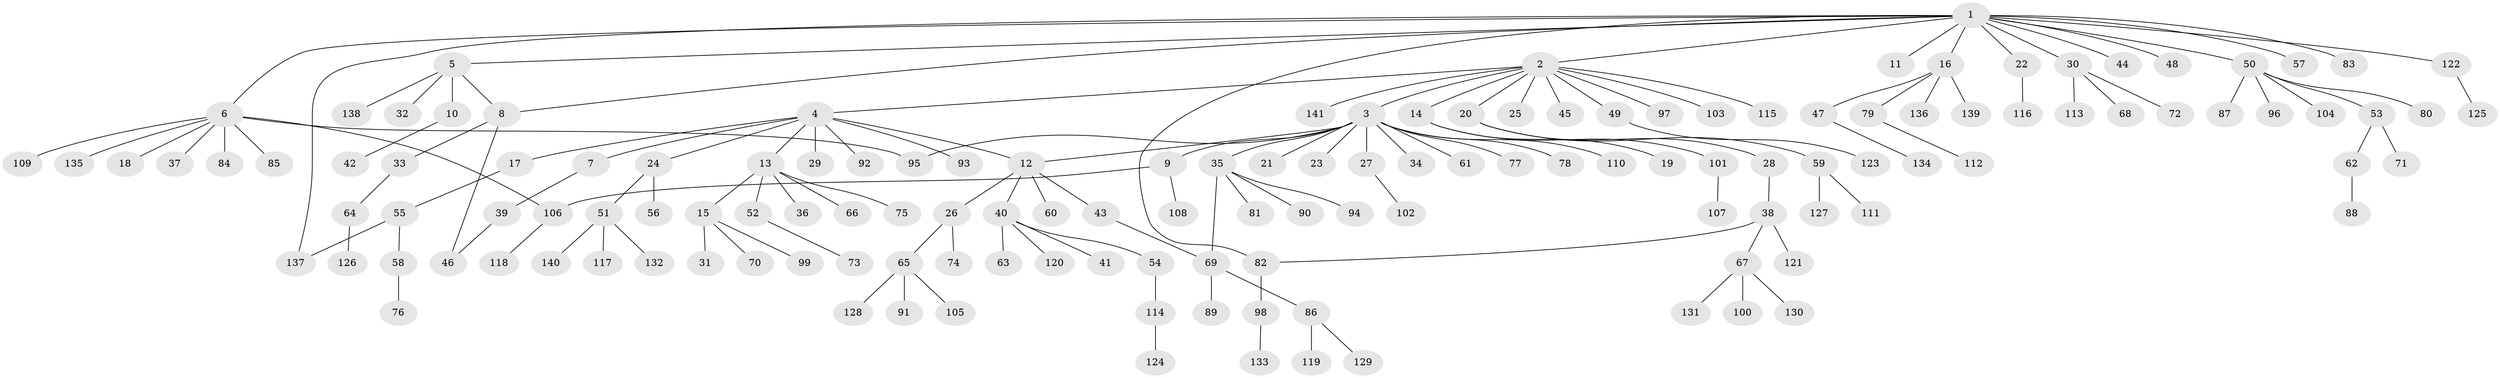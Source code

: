 // coarse degree distribution, {15: 0.011764705882352941, 11: 0.011764705882352941, 12: 0.011764705882352941, 8: 0.011764705882352941, 4: 0.058823529411764705, 3: 0.07058823529411765, 2: 0.21176470588235294, 1: 0.5764705882352941, 5: 0.03529411764705882}
// Generated by graph-tools (version 1.1) at 2025/50/03/04/25 22:50:33]
// undirected, 141 vertices, 148 edges
graph export_dot {
  node [color=gray90,style=filled];
  1;
  2;
  3;
  4;
  5;
  6;
  7;
  8;
  9;
  10;
  11;
  12;
  13;
  14;
  15;
  16;
  17;
  18;
  19;
  20;
  21;
  22;
  23;
  24;
  25;
  26;
  27;
  28;
  29;
  30;
  31;
  32;
  33;
  34;
  35;
  36;
  37;
  38;
  39;
  40;
  41;
  42;
  43;
  44;
  45;
  46;
  47;
  48;
  49;
  50;
  51;
  52;
  53;
  54;
  55;
  56;
  57;
  58;
  59;
  60;
  61;
  62;
  63;
  64;
  65;
  66;
  67;
  68;
  69;
  70;
  71;
  72;
  73;
  74;
  75;
  76;
  77;
  78;
  79;
  80;
  81;
  82;
  83;
  84;
  85;
  86;
  87;
  88;
  89;
  90;
  91;
  92;
  93;
  94;
  95;
  96;
  97;
  98;
  99;
  100;
  101;
  102;
  103;
  104;
  105;
  106;
  107;
  108;
  109;
  110;
  111;
  112;
  113;
  114;
  115;
  116;
  117;
  118;
  119;
  120;
  121;
  122;
  123;
  124;
  125;
  126;
  127;
  128;
  129;
  130;
  131;
  132;
  133;
  134;
  135;
  136;
  137;
  138;
  139;
  140;
  141;
  1 -- 2;
  1 -- 5;
  1 -- 6;
  1 -- 8;
  1 -- 11;
  1 -- 16;
  1 -- 22;
  1 -- 30;
  1 -- 44;
  1 -- 48;
  1 -- 50;
  1 -- 57;
  1 -- 82;
  1 -- 83;
  1 -- 122;
  1 -- 137;
  2 -- 3;
  2 -- 4;
  2 -- 14;
  2 -- 20;
  2 -- 25;
  2 -- 45;
  2 -- 49;
  2 -- 97;
  2 -- 103;
  2 -- 115;
  2 -- 141;
  3 -- 9;
  3 -- 12;
  3 -- 21;
  3 -- 23;
  3 -- 27;
  3 -- 34;
  3 -- 35;
  3 -- 61;
  3 -- 77;
  3 -- 78;
  3 -- 95;
  3 -- 110;
  4 -- 7;
  4 -- 12;
  4 -- 13;
  4 -- 17;
  4 -- 24;
  4 -- 29;
  4 -- 92;
  4 -- 93;
  5 -- 8;
  5 -- 10;
  5 -- 32;
  5 -- 138;
  6 -- 18;
  6 -- 37;
  6 -- 84;
  6 -- 85;
  6 -- 95;
  6 -- 106;
  6 -- 109;
  6 -- 135;
  7 -- 39;
  8 -- 33;
  8 -- 46;
  9 -- 106;
  9 -- 108;
  10 -- 42;
  12 -- 26;
  12 -- 40;
  12 -- 43;
  12 -- 60;
  13 -- 15;
  13 -- 36;
  13 -- 52;
  13 -- 66;
  13 -- 75;
  14 -- 19;
  14 -- 101;
  15 -- 31;
  15 -- 70;
  15 -- 99;
  16 -- 47;
  16 -- 79;
  16 -- 136;
  16 -- 139;
  17 -- 55;
  20 -- 28;
  20 -- 59;
  22 -- 116;
  24 -- 51;
  24 -- 56;
  26 -- 65;
  26 -- 74;
  27 -- 102;
  28 -- 38;
  30 -- 68;
  30 -- 72;
  30 -- 113;
  33 -- 64;
  35 -- 69;
  35 -- 81;
  35 -- 90;
  35 -- 94;
  38 -- 67;
  38 -- 82;
  38 -- 121;
  39 -- 46;
  40 -- 41;
  40 -- 54;
  40 -- 63;
  40 -- 120;
  43 -- 69;
  47 -- 134;
  49 -- 123;
  50 -- 53;
  50 -- 80;
  50 -- 87;
  50 -- 96;
  50 -- 104;
  51 -- 117;
  51 -- 132;
  51 -- 140;
  52 -- 73;
  53 -- 62;
  53 -- 71;
  54 -- 114;
  55 -- 58;
  55 -- 137;
  58 -- 76;
  59 -- 111;
  59 -- 127;
  62 -- 88;
  64 -- 126;
  65 -- 91;
  65 -- 105;
  65 -- 128;
  67 -- 100;
  67 -- 130;
  67 -- 131;
  69 -- 86;
  69 -- 89;
  79 -- 112;
  82 -- 98;
  86 -- 119;
  86 -- 129;
  98 -- 133;
  101 -- 107;
  106 -- 118;
  114 -- 124;
  122 -- 125;
}
